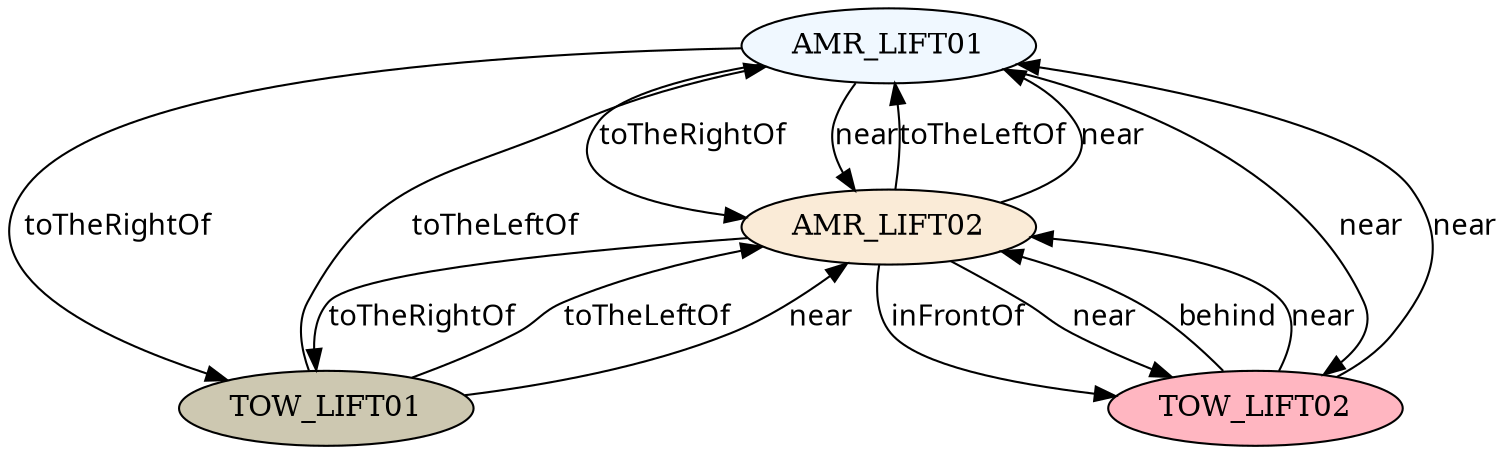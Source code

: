 // The Scene Graph
digraph {
	node [fillcolor=aliceblue style=filled]
	0 [label=AMR_LIFT01]
	node [fillcolor=antiquewhite style=filled]
	1 [label=AMR_LIFT02]
	node [fillcolor=cornsilk3 style=filled]
	2 [label=TOW_LIFT01]
	node [fillcolor=lightpink style=filled]
	3 [label=TOW_LIFT02]
	edge [color=black fontname=Sans style=filled]
	0 -> 1 [label=toTheRightOf]
	0 -> 1 [label=near]
	0 -> 2 [label=toTheRightOf]
	0 -> 3 [label=near]
	1 -> 0 [label=toTheLeftOf]
	1 -> 0 [label=near]
	1 -> 2 [label=toTheRightOf]
	1 -> 3 [label=inFrontOf]
	1 -> 3 [label=near]
	2 -> 0 [label=toTheLeftOf]
	2 -> 1 [label=toTheLeftOf]
	2 -> 1 [label=near]
	3 -> 0 [label=near]
	3 -> 1 [label=behind]
	3 -> 1 [label=near]
}

